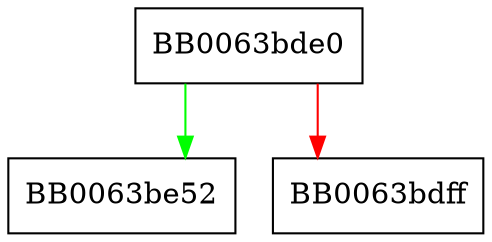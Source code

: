 digraph pkey_rsa_init {
  node [shape="box"];
  graph [splines=ortho];
  BB0063bde0 -> BB0063be52 [color="green"];
  BB0063bde0 -> BB0063bdff [color="red"];
}